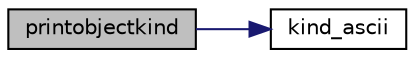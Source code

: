 digraph "printobjectkind"
{
  edge [fontname="Helvetica",fontsize="10",labelfontname="Helvetica",labelfontsize="10"];
  node [fontname="Helvetica",fontsize="10",shape=record];
  rankdir="LR";
  Node7850 [label="printobjectkind",height=0.2,width=0.4,color="black", fillcolor="grey75", style="filled", fontcolor="black"];
  Node7850 -> Node7851 [color="midnightblue",fontsize="10",style="solid",fontname="Helvetica"];
  Node7851 [label="kind_ascii",height=0.2,width=0.4,color="black", fillcolor="white", style="filled",URL="$d3/d72/global_8_c.html#ad0ce825a9f29bc6cec27e1b64cfe27bf"];
}
